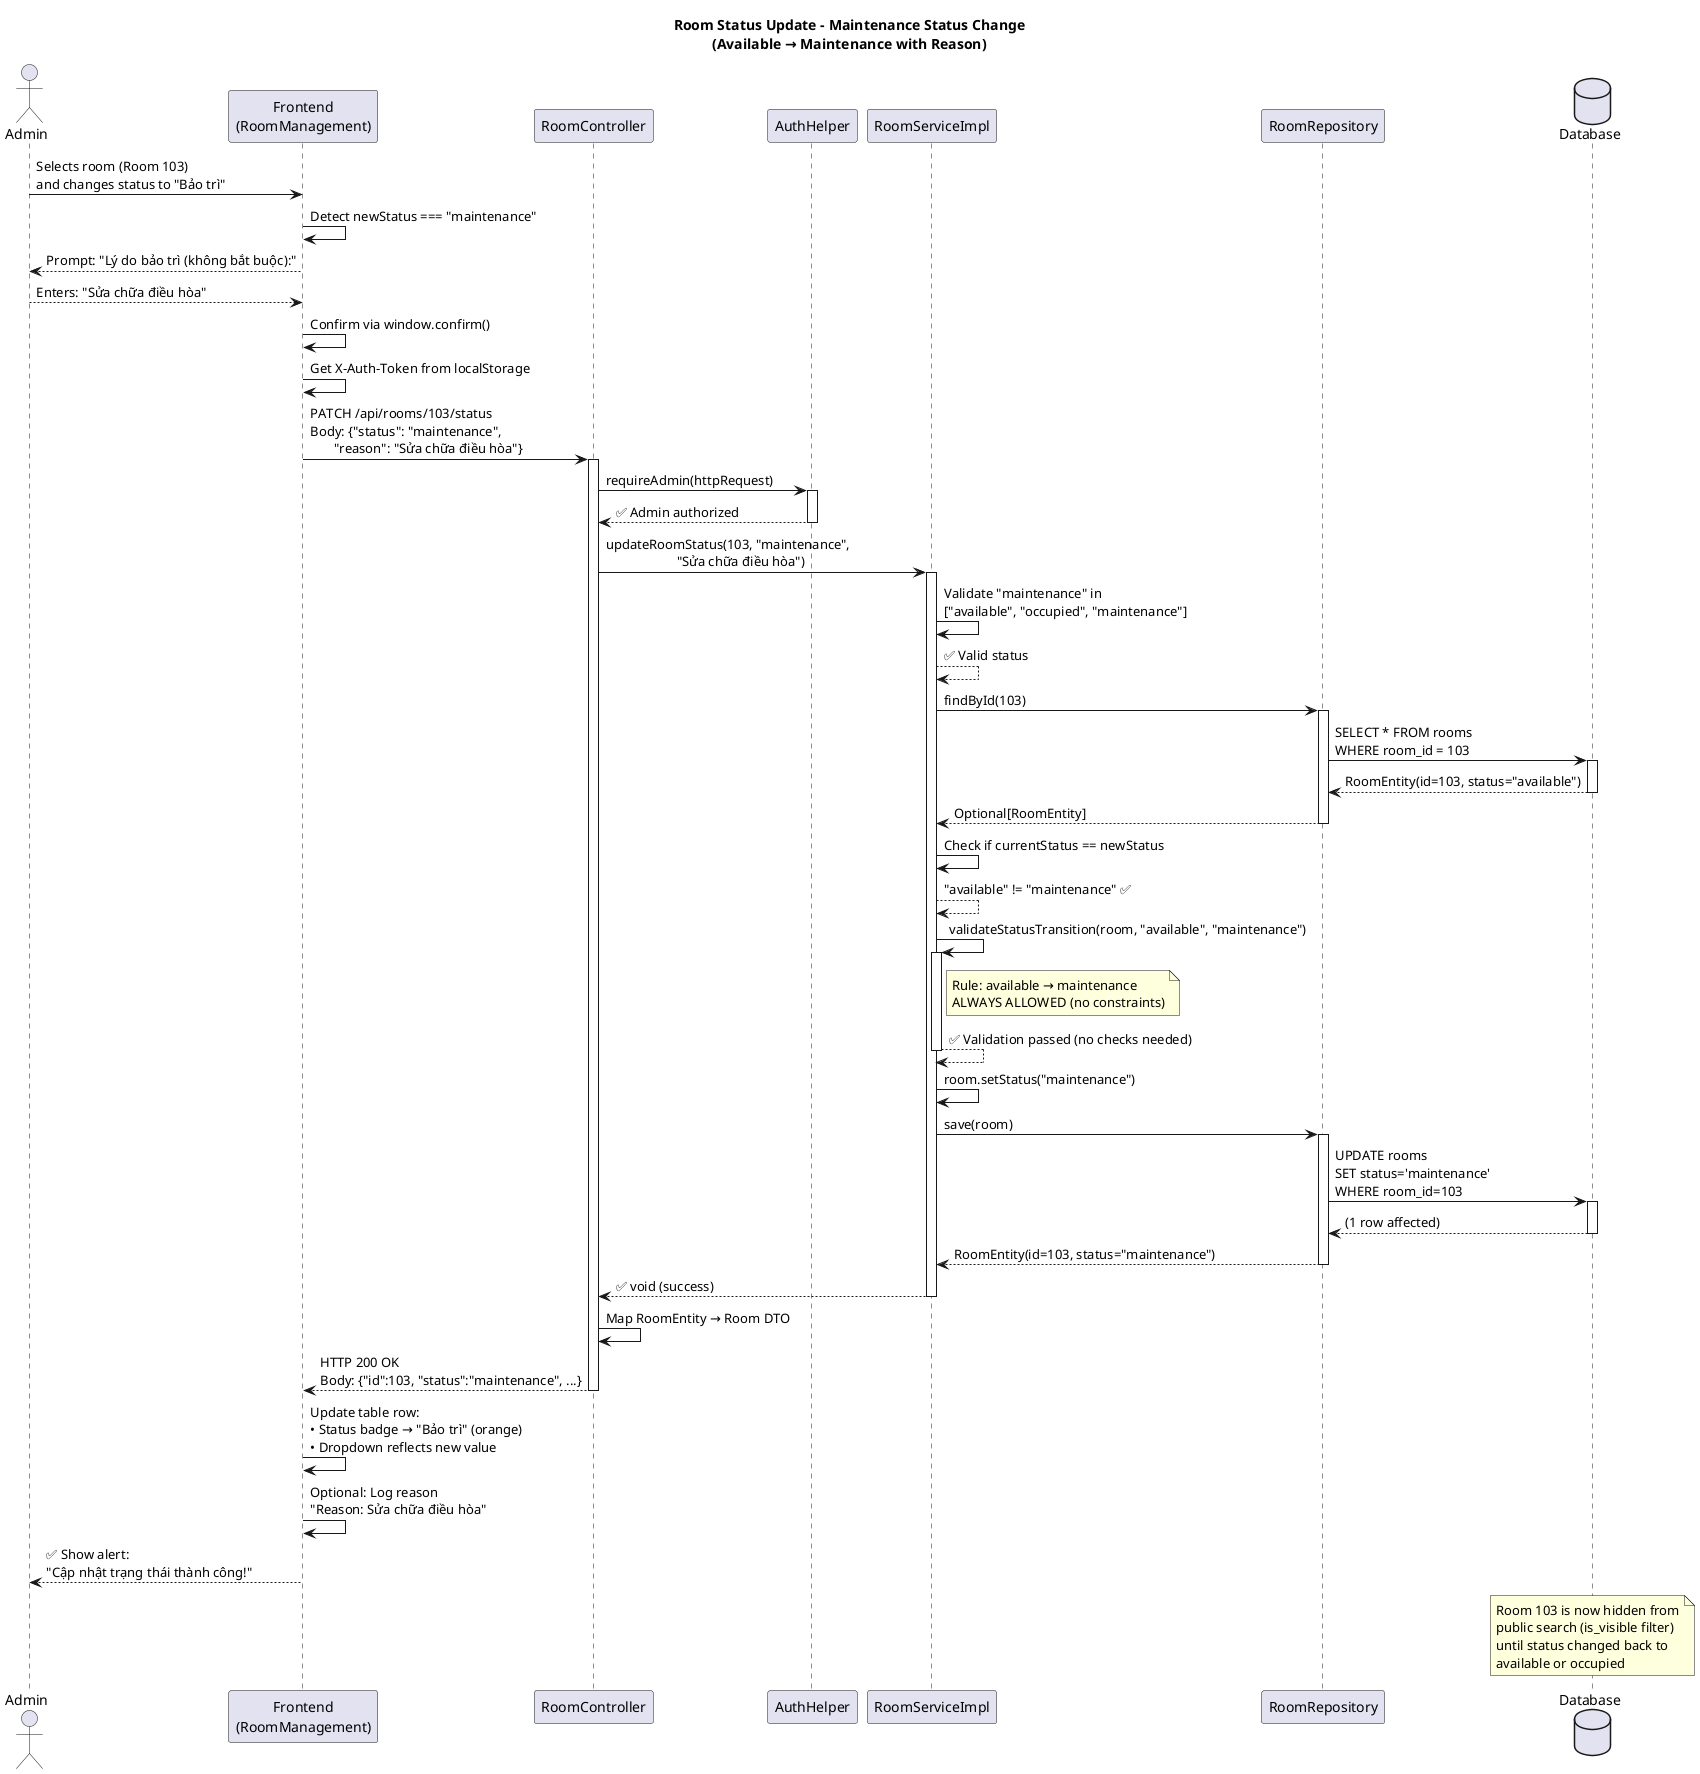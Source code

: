 @startuml room_status_update_sequence_maintenance

' Room Status Update - Maintenance Status with Reason
title Room Status Update - Maintenance Status Change\n(Available → Maintenance with Reason)

actor Admin
participant "Frontend\n(RoomManagement)" as Frontend
participant "RoomController" as Controller
participant "AuthHelper" as Auth
participant "RoomServiceImpl" as Service
participant "RoomRepository" as RoomRepo
database "Database" as DB

Admin -> Frontend: Selects room (Room 103)\nand changes status to "Bảo trì"
Frontend -> Frontend: Detect newStatus === "maintenance"
Frontend --> Admin: Prompt: "Lý do bảo trì (không bắt buộc):"
Admin --> Frontend: Enters: "Sửa chữa điều hòa"

Frontend -> Frontend: Confirm via window.confirm()
Frontend -> Frontend: Get X-Auth-Token from localStorage

Frontend -> Controller: PATCH /api/rooms/103/status\nBody: {"status": "maintenance",\n       "reason": "Sửa chữa điều hòa"}
activate Controller

Controller -> Auth: requireAdmin(httpRequest)
activate Auth
Auth --> Controller: ✅ Admin authorized
deactivate Auth

Controller -> Service: updateRoomStatus(103, "maintenance",\n                     "Sửa chữa điều hòa")
activate Service

Service -> Service: Validate "maintenance" in\n["available", "occupied", "maintenance"]
Service --> Service: ✅ Valid status

Service -> RoomRepo: findById(103)
activate RoomRepo
RoomRepo -> DB: SELECT * FROM rooms\nWHERE room_id = 103
activate DB
DB --> RoomRepo: RoomEntity(id=103, status="available")
deactivate DB
RoomRepo --> Service: Optional[RoomEntity]
deactivate RoomRepo

Service -> Service: Check if currentStatus == newStatus
Service --> Service: "available" != "maintenance" ✅

Service -> Service: validateStatusTransition(room, "available", "maintenance")
activate Service

note right of Service
  Rule: available → maintenance
  ALWAYS ALLOWED (no constraints)
end note

Service --> Service: ✅ Validation passed (no checks needed)
deactivate Service

Service -> Service: room.setStatus("maintenance")

Service -> RoomRepo: save(room)
activate RoomRepo
RoomRepo -> DB: UPDATE rooms\nSET status='maintenance'\nWHERE room_id=103
activate DB
DB --> RoomRepo: (1 row affected)
deactivate DB
RoomRepo --> Service: RoomEntity(id=103, status="maintenance")
deactivate RoomRepo

Service --> Controller: ✅ void (success)
deactivate Service

Controller -> Controller: Map RoomEntity → Room DTO

Controller --> Frontend: HTTP 200 OK\nBody: {"id":103, "status":"maintenance", ...}
deactivate Controller

Frontend -> Frontend: Update table row:\n• Status badge → "Bảo trì" (orange)\n• Dropdown reflects new value

Frontend -> Frontend: Optional: Log reason\n"Reason: Sửa chữa điều hòa"

Frontend --> Admin: ✅ Show alert:\n"Cập nhật trạng thái thành công!"

note over DB
  Room 103 is now hidden from
  public search (is_visible filter)
  until status changed back to
  available or occupied
end note

@enduml

